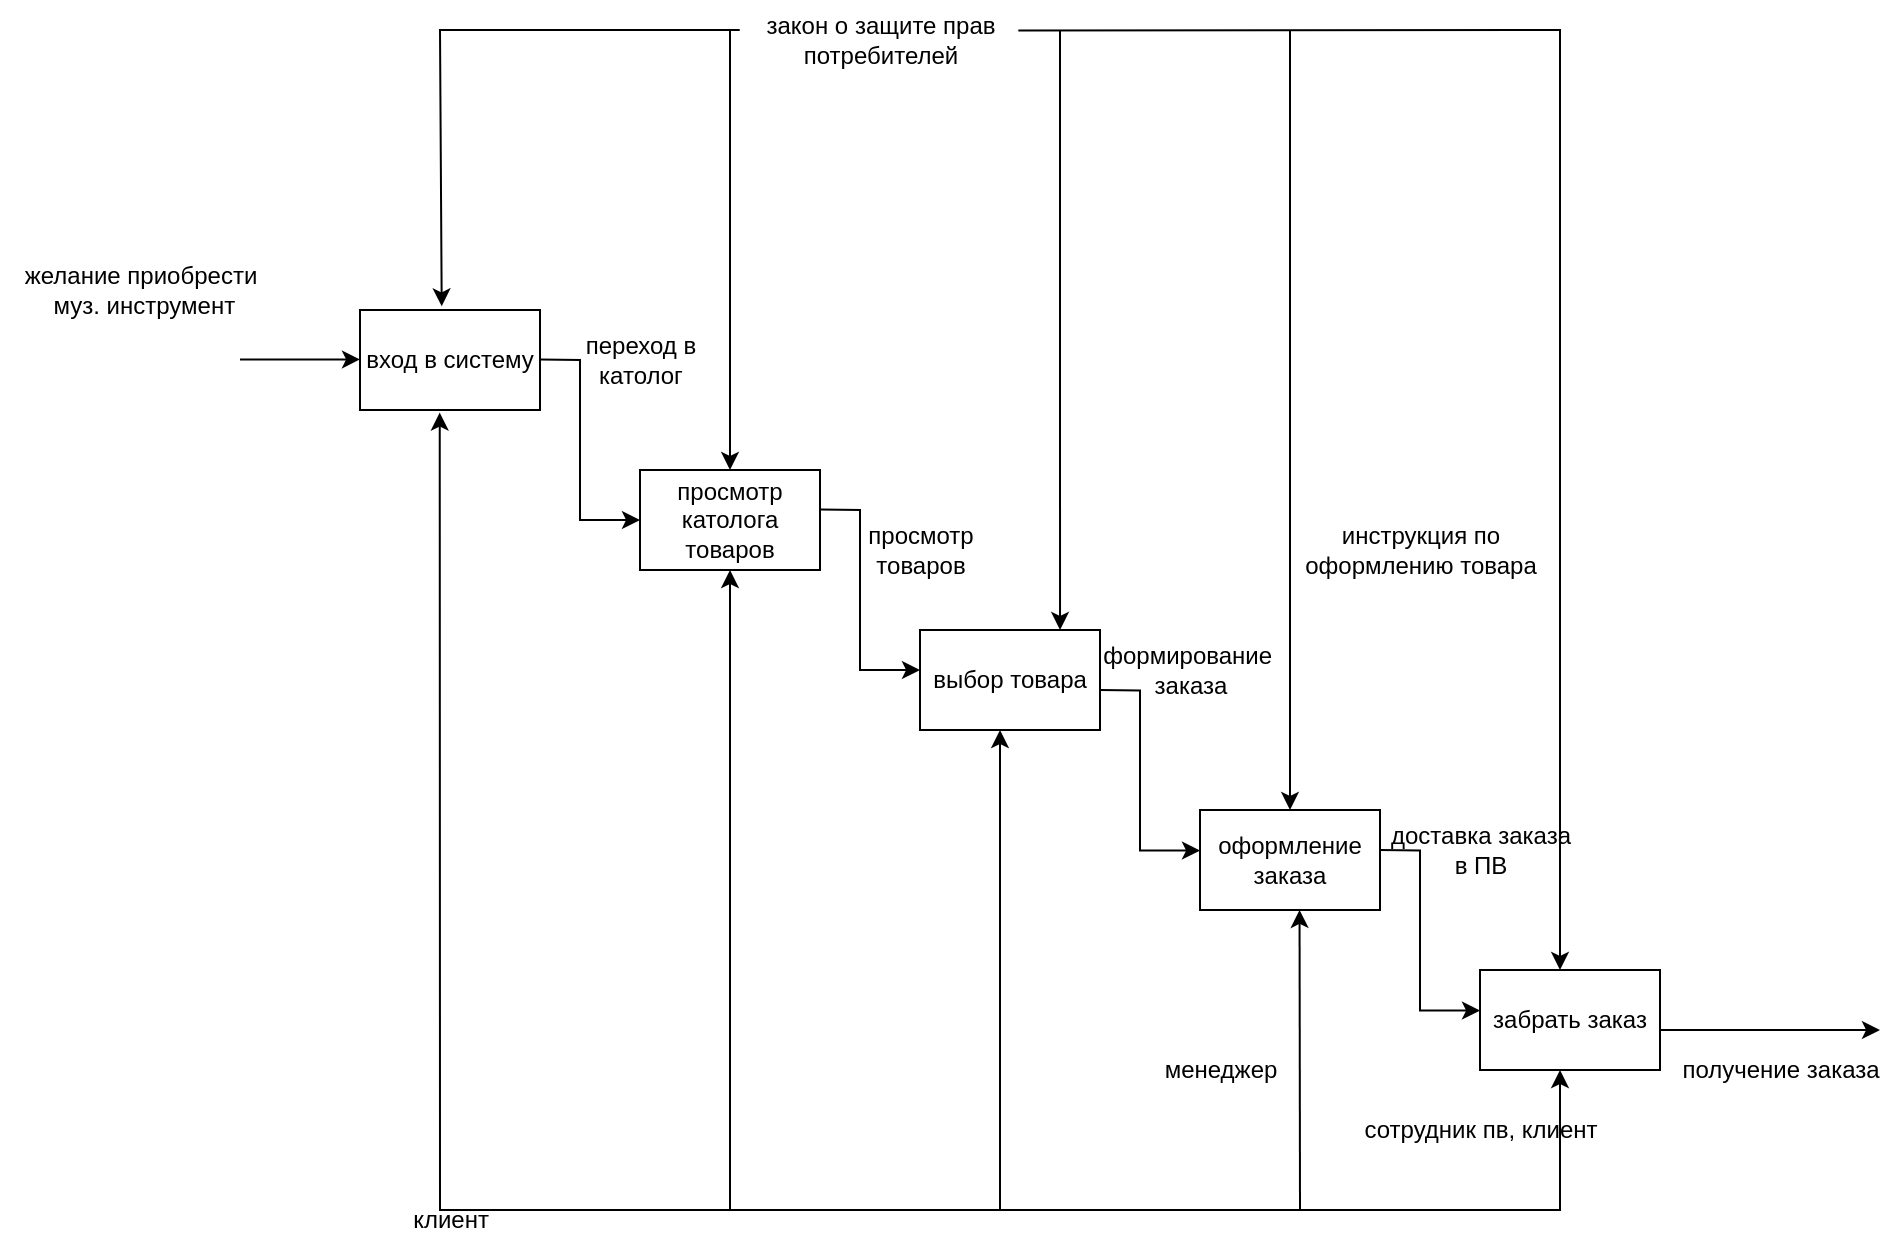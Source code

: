 <mxfile version="20.7.4" type="device"><diagram id="DbFmTRu5oSOz2ZfHxaW_" name="Страница 1"><mxGraphModel dx="1518" dy="740" grid="1" gridSize="10" guides="1" tooltips="1" connect="1" arrows="1" fold="1" page="1" pageScale="1" pageWidth="827" pageHeight="1169" math="0" shadow="0"><root><mxCell id="0"/><mxCell id="1" parent="0"/><mxCell id="E1Gt3ZjLyh1iOjtzNXXt-1" value="желание приобрести&lt;br&gt;&amp;nbsp;муз. инструмент" style="text;html=1;align=center;verticalAlign=middle;resizable=0;points=[];autosize=1;strokeColor=none;fillColor=none;" parent="1" vertex="1"><mxGeometry x="140" y="360" width="140" height="40" as="geometry"/></mxCell><mxCell id="E1Gt3ZjLyh1iOjtzNXXt-6" value="вход в систему" style="rounded=0;whiteSpace=wrap;html=1;" parent="1" vertex="1"><mxGeometry x="320" y="390" width="90" height="50" as="geometry"/></mxCell><mxCell id="E1Gt3ZjLyh1iOjtzNXXt-9" value="просмотр католога товаров" style="rounded=0;whiteSpace=wrap;html=1;" parent="1" vertex="1"><mxGeometry x="460" y="470" width="90" height="50" as="geometry"/></mxCell><mxCell id="E1Gt3ZjLyh1iOjtzNXXt-10" value="выбор товара" style="rounded=0;whiteSpace=wrap;html=1;" parent="1" vertex="1"><mxGeometry x="600" y="550" width="90" height="50" as="geometry"/></mxCell><mxCell id="h8Lf0jgtwZAIWtSLKg4F-2" value="оформление заказа" style="rounded=0;whiteSpace=wrap;html=1;" parent="1" vertex="1"><mxGeometry x="740" y="640" width="90" height="50" as="geometry"/></mxCell><mxCell id="pEejdiggOJP4KM4HUM8o-1" value="забрать заказ" style="rounded=0;whiteSpace=wrap;html=1;" parent="1" vertex="1"><mxGeometry x="880" y="720" width="90" height="50" as="geometry"/></mxCell><mxCell id="pEejdiggOJP4KM4HUM8o-2" value="" style="endArrow=classic;html=1;rounded=0;" parent="1" edge="1"><mxGeometry width="50" height="50" relative="1" as="geometry"><mxPoint x="260" y="414.71" as="sourcePoint"/><mxPoint x="320" y="414.71" as="targetPoint"/></mxGeometry></mxCell><mxCell id="pEejdiggOJP4KM4HUM8o-3" value="" style="endArrow=classic;html=1;rounded=0;entryX=0;entryY=0.5;entryDx=0;entryDy=0;" parent="1" target="E1Gt3ZjLyh1iOjtzNXXt-9" edge="1"><mxGeometry width="50" height="50" relative="1" as="geometry"><mxPoint x="410" y="414.71" as="sourcePoint"/><mxPoint x="470" y="414.71" as="targetPoint"/><Array as="points"><mxPoint x="430" y="415"/><mxPoint x="430" y="495"/></Array></mxGeometry></mxCell><mxCell id="pEejdiggOJP4KM4HUM8o-7" value="" style="endArrow=classic;html=1;rounded=0;entryX=0;entryY=0.5;entryDx=0;entryDy=0;" parent="1" edge="1"><mxGeometry width="50" height="50" relative="1" as="geometry"><mxPoint x="550" y="489.71" as="sourcePoint"/><mxPoint x="600" y="570" as="targetPoint"/><Array as="points"><mxPoint x="570" y="490"/><mxPoint x="570" y="570"/></Array></mxGeometry></mxCell><mxCell id="pEejdiggOJP4KM4HUM8o-8" value="" style="endArrow=classic;html=1;rounded=0;entryX=0;entryY=0.5;entryDx=0;entryDy=0;" parent="1" edge="1"><mxGeometry width="50" height="50" relative="1" as="geometry"><mxPoint x="690" y="580" as="sourcePoint"/><mxPoint x="740" y="660.29" as="targetPoint"/><Array as="points"><mxPoint x="710" y="580.29"/><mxPoint x="710" y="660.29"/></Array></mxGeometry></mxCell><mxCell id="pEejdiggOJP4KM4HUM8o-9" value="" style="endArrow=classic;html=1;rounded=0;entryX=0;entryY=0.5;entryDx=0;entryDy=0;" parent="1" edge="1"><mxGeometry width="50" height="50" relative="1" as="geometry"><mxPoint x="830" y="660" as="sourcePoint"/><mxPoint x="880" y="740.29" as="targetPoint"/><Array as="points"><mxPoint x="850" y="660.29"/><mxPoint x="850" y="740.29"/></Array></mxGeometry></mxCell><mxCell id="IHzHAO8sUl-JiYXsajD1-1" value="закон о защите прав &lt;br&gt;потребителей" style="text;html=1;align=center;verticalAlign=middle;resizable=0;points=[];autosize=1;strokeColor=none;fillColor=none;" parent="1" vertex="1"><mxGeometry x="510" y="235" width="140" height="40" as="geometry"/></mxCell><mxCell id="IHzHAO8sUl-JiYXsajD1-3" value="получение заказа" style="text;html=1;align=center;verticalAlign=middle;resizable=0;points=[];autosize=1;strokeColor=none;fillColor=none;" parent="1" vertex="1"><mxGeometry x="970" y="755" width="120" height="30" as="geometry"/></mxCell><mxCell id="IHzHAO8sUl-JiYXsajD1-4" value="" style="endArrow=classic;html=1;rounded=0;entryX=0.5;entryY=0;entryDx=0;entryDy=0;" parent="1" target="h8Lf0jgtwZAIWtSLKg4F-2" edge="1"><mxGeometry width="50" height="50" relative="1" as="geometry"><mxPoint x="785" y="250" as="sourcePoint"/><mxPoint x="760" y="440" as="targetPoint"/></mxGeometry></mxCell><mxCell id="IHzHAO8sUl-JiYXsajD1-5" value="инструкция по &lt;br&gt;оформлению товара" style="text;html=1;align=center;verticalAlign=middle;resizable=0;points=[];autosize=1;strokeColor=none;fillColor=none;" parent="1" vertex="1"><mxGeometry x="780" y="490" width="140" height="40" as="geometry"/></mxCell><mxCell id="IHzHAO8sUl-JiYXsajD1-6" value="менеджер" style="text;html=1;align=center;verticalAlign=middle;resizable=0;points=[];autosize=1;strokeColor=none;fillColor=none;" parent="1" vertex="1"><mxGeometry x="710" y="755" width="80" height="30" as="geometry"/></mxCell><mxCell id="IHzHAO8sUl-JiYXsajD1-7" value="сотрудник пв, клиент" style="text;html=1;align=center;verticalAlign=middle;resizable=0;points=[];autosize=1;strokeColor=none;fillColor=none;" parent="1" vertex="1"><mxGeometry x="810" y="785" width="140" height="30" as="geometry"/></mxCell><mxCell id="IHzHAO8sUl-JiYXsajD1-8" value="" style="endArrow=classic;html=1;rounded=0;entryX=0.778;entryY=0;entryDx=0;entryDy=0;entryPerimeter=0;" parent="1" target="E1Gt3ZjLyh1iOjtzNXXt-10" edge="1"><mxGeometry width="50" height="50" relative="1" as="geometry"><mxPoint x="670" y="250" as="sourcePoint"/><mxPoint x="670" y="540" as="targetPoint"/></mxGeometry></mxCell><mxCell id="IHzHAO8sUl-JiYXsajD1-9" value="" style="endArrow=classic;html=1;rounded=0;entryX=0.5;entryY=0;entryDx=0;entryDy=0;" parent="1" target="E1Gt3ZjLyh1iOjtzNXXt-9" edge="1"><mxGeometry width="50" height="50" relative="1" as="geometry"><mxPoint x="505" y="260" as="sourcePoint"/><mxPoint x="500" y="640" as="targetPoint"/><Array as="points"><mxPoint x="505" y="250"/><mxPoint x="505" y="260"/></Array></mxGeometry></mxCell><mxCell id="IHzHAO8sUl-JiYXsajD1-10" value="" style="endArrow=classic;html=1;rounded=0;exitX=-0.001;exitY=0.376;exitDx=0;exitDy=0;exitPerimeter=0;entryX=0.454;entryY=-0.037;entryDx=0;entryDy=0;entryPerimeter=0;" parent="1" source="IHzHAO8sUl-JiYXsajD1-1" target="E1Gt3ZjLyh1iOjtzNXXt-6" edge="1"><mxGeometry x="-1" y="-163" width="50" height="50" relative="1" as="geometry"><mxPoint x="50" y="275" as="sourcePoint"/><mxPoint x="320" y="735" as="targetPoint"/><Array as="points"><mxPoint x="360" y="250"/></Array><mxPoint x="-110" y="-43" as="offset"/></mxGeometry></mxCell><mxCell id="IHzHAO8sUl-JiYXsajD1-11" value="" style="endArrow=classic;html=1;rounded=0;entryX=0.5;entryY=1;entryDx=0;entryDy=0;" parent="1" target="E1Gt3ZjLyh1iOjtzNXXt-9" edge="1"><mxGeometry width="50" height="50" relative="1" as="geometry"><mxPoint x="505" y="840" as="sourcePoint"/><mxPoint x="570" y="650" as="targetPoint"/></mxGeometry></mxCell><mxCell id="IHzHAO8sUl-JiYXsajD1-12" value="" style="endArrow=classic;html=1;rounded=0;" parent="1" edge="1"><mxGeometry width="50" height="50" relative="1" as="geometry"><mxPoint x="490" y="840" as="sourcePoint"/><mxPoint x="640" y="600" as="targetPoint"/><Array as="points"><mxPoint x="640" y="840"/></Array></mxGeometry></mxCell><mxCell id="IHzHAO8sUl-JiYXsajD1-13" value="" style="endArrow=classic;html=1;rounded=0;entryX=0.443;entryY=1.026;entryDx=0;entryDy=0;entryPerimeter=0;" parent="1" target="E1Gt3ZjLyh1iOjtzNXXt-6" edge="1"><mxGeometry width="50" height="50" relative="1" as="geometry"><mxPoint x="500" y="840" as="sourcePoint"/><mxPoint x="365" y="440" as="targetPoint"/><Array as="points"><mxPoint x="360" y="840"/></Array></mxGeometry></mxCell><mxCell id="IHzHAO8sUl-JiYXsajD1-14" value="клиент" style="text;html=1;align=center;verticalAlign=middle;resizable=0;points=[];autosize=1;strokeColor=none;fillColor=none;" parent="1" vertex="1"><mxGeometry x="335" y="830" width="60" height="30" as="geometry"/></mxCell><mxCell id="IHzHAO8sUl-JiYXsajD1-15" value="" style="endArrow=classic;html=1;rounded=0;" parent="1" edge="1"><mxGeometry width="50" height="50" relative="1" as="geometry"><mxPoint x="780" y="840" as="sourcePoint"/><mxPoint x="920" y="770" as="targetPoint"/><Array as="points"><mxPoint x="850" y="840"/><mxPoint x="920" y="840"/></Array></mxGeometry></mxCell><mxCell id="IHzHAO8sUl-JiYXsajD1-16" value="" style="endArrow=classic;html=1;rounded=0;entryX=0.553;entryY=0.999;entryDx=0;entryDy=0;entryPerimeter=0;" parent="1" target="h8Lf0jgtwZAIWtSLKg4F-2" edge="1"><mxGeometry width="50" height="50" relative="1" as="geometry"><mxPoint x="790" y="840" as="sourcePoint"/><mxPoint x="785" y="690" as="targetPoint"/></mxGeometry></mxCell><mxCell id="IHzHAO8sUl-JiYXsajD1-18" value="" style="endArrow=none;html=1;rounded=0;" parent="1" edge="1"><mxGeometry width="50" height="50" relative="1" as="geometry"><mxPoint x="640" y="840" as="sourcePoint"/><mxPoint x="780" y="840" as="targetPoint"/></mxGeometry></mxCell><mxCell id="IHzHAO8sUl-JiYXsajD1-19" value="" style="endArrow=classic;html=1;rounded=0;exitX=0.994;exitY=0.38;exitDx=0;exitDy=0;exitPerimeter=0;" parent="1" source="IHzHAO8sUl-JiYXsajD1-1" edge="1"><mxGeometry width="50" height="50" relative="1" as="geometry"><mxPoint x="649.16" y="250.2" as="sourcePoint"/><mxPoint x="920" y="720" as="targetPoint"/><Array as="points"><mxPoint x="920" y="250"/></Array></mxGeometry></mxCell><mxCell id="IHzHAO8sUl-JiYXsajD1-20" value="" style="endArrow=classic;html=1;rounded=0;" parent="1" edge="1"><mxGeometry width="50" height="50" relative="1" as="geometry"><mxPoint x="970" y="750" as="sourcePoint"/><mxPoint x="1080" y="750" as="targetPoint"/></mxGeometry></mxCell><mxCell id="6I7wiICY2kImxH5LwJLQ-1" value="переход в &lt;br&gt;католог" style="text;html=1;align=center;verticalAlign=middle;resizable=0;points=[];autosize=1;strokeColor=none;fillColor=none;" vertex="1" parent="1"><mxGeometry x="420" y="395" width="80" height="40" as="geometry"/></mxCell><mxCell id="6I7wiICY2kImxH5LwJLQ-2" value="просмотр &lt;br&gt;товаров" style="text;html=1;align=center;verticalAlign=middle;resizable=0;points=[];autosize=1;strokeColor=none;fillColor=none;" vertex="1" parent="1"><mxGeometry x="560" y="490" width="80" height="40" as="geometry"/></mxCell><mxCell id="6I7wiICY2kImxH5LwJLQ-3" value="доставка заказа&lt;br&gt;в ПВ" style="text;html=1;align=center;verticalAlign=middle;resizable=0;points=[];autosize=1;strokeColor=none;fillColor=none;" vertex="1" parent="1"><mxGeometry x="825" y="640" width="110" height="40" as="geometry"/></mxCell><mxCell id="6I7wiICY2kImxH5LwJLQ-4" value="формирование&amp;nbsp;&lt;br&gt;заказа" style="text;html=1;align=center;verticalAlign=middle;resizable=0;points=[];autosize=1;strokeColor=none;fillColor=none;" vertex="1" parent="1"><mxGeometry x="680" y="550" width="110" height="40" as="geometry"/></mxCell></root></mxGraphModel></diagram></mxfile>